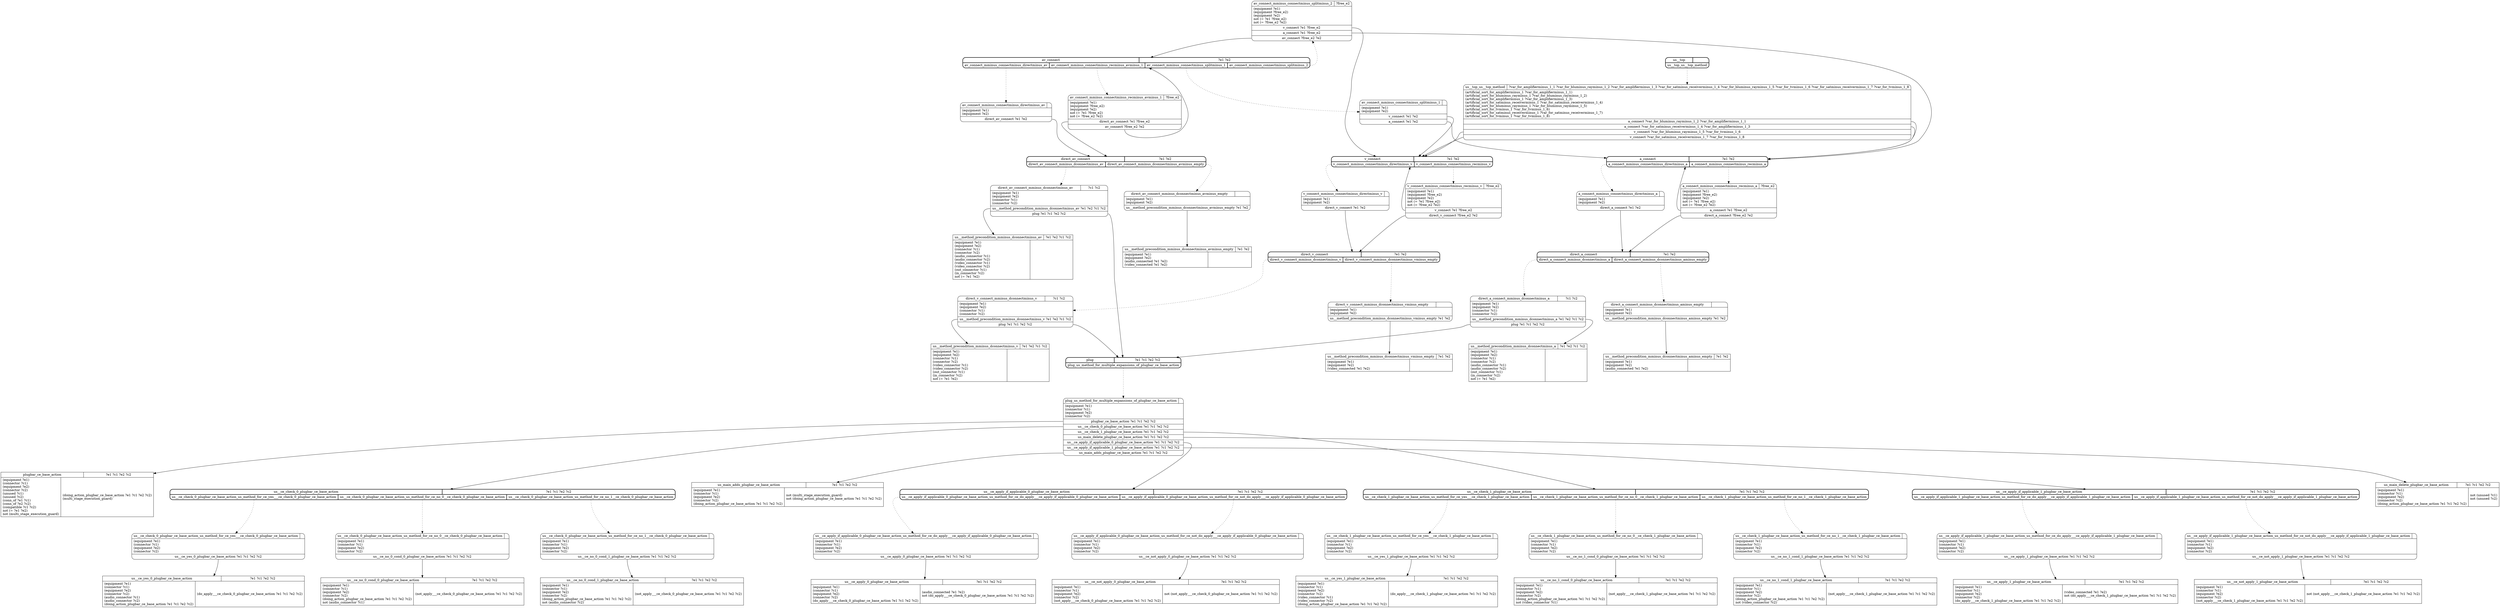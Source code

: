 // Generated by Hype
digraph "d" {
  nodesep=1
  ranksep=1
  // Operators
  "us__ce_yes_0_plugbar_ce_base_action" [
    shape=record
    label="{{us__ce_yes_0_plugbar_ce_base_action|?e1 ?c1 ?e2 ?c2}|{(equipment ?e1)\l(connector ?c1)\l(equipment ?e2)\l(connector ?c2)\l(audio_connector ?c1)\l(audio_connector ?c2)\l(doing_action_plugbar_ce_base_action ?e1 ?c1 ?e2 ?c2)\l|(do_apply___ce_check_0_plugbar_ce_base_action ?e1 ?c1 ?e2 ?c2)\l}}"
  ]
  "us__ce_no_0_cond_0_plugbar_ce_base_action" [
    shape=record
    label="{{us__ce_no_0_cond_0_plugbar_ce_base_action|?e1 ?c1 ?e2 ?c2}|{(equipment ?e1)\l(connector ?c1)\l(equipment ?e2)\l(connector ?c2)\l(doing_action_plugbar_ce_base_action ?e1 ?c1 ?e2 ?c2)\lnot (audio_connector ?c1)\l|(not_apply___ce_check_0_plugbar_ce_base_action ?e1 ?c1 ?e2 ?c2)\l}}"
  ]
  "us__ce_no_0_cond_1_plugbar_ce_base_action" [
    shape=record
    label="{{us__ce_no_0_cond_1_plugbar_ce_base_action|?e1 ?c1 ?e2 ?c2}|{(equipment ?e1)\l(connector ?c1)\l(equipment ?e2)\l(connector ?c2)\l(doing_action_plugbar_ce_base_action ?e1 ?c1 ?e2 ?c2)\lnot (audio_connector ?c2)\l|(not_apply___ce_check_0_plugbar_ce_base_action ?e1 ?c1 ?e2 ?c2)\l}}"
  ]
  "us__ce_apply_0_plugbar_ce_base_action" [
    shape=record
    label="{{us__ce_apply_0_plugbar_ce_base_action|?e1 ?c1 ?e2 ?c2}|{(equipment ?e1)\l(connector ?c1)\l(equipment ?e2)\l(connector ?c2)\l(do_apply___ce_check_0_plugbar_ce_base_action ?e1 ?c1 ?e2 ?c2)\l|(audio_connected ?e1 ?e2)\lnot (do_apply___ce_check_0_plugbar_ce_base_action ?e1 ?c1 ?e2 ?c2)\l}}"
  ]
  "us__ce_not_apply_0_plugbar_ce_base_action" [
    shape=record
    label="{{us__ce_not_apply_0_plugbar_ce_base_action|?e1 ?c1 ?e2 ?c2}|{(equipment ?e1)\l(connector ?c1)\l(equipment ?e2)\l(connector ?c2)\l(not_apply___ce_check_0_plugbar_ce_base_action ?e1 ?c1 ?e2 ?c2)\l|not (not_apply___ce_check_0_plugbar_ce_base_action ?e1 ?c1 ?e2 ?c2)\l}}"
  ]
  "us__ce_yes_1_plugbar_ce_base_action" [
    shape=record
    label="{{us__ce_yes_1_plugbar_ce_base_action|?e1 ?c1 ?e2 ?c2}|{(equipment ?e1)\l(connector ?c1)\l(equipment ?e2)\l(connector ?c2)\l(video_connector ?c1)\l(video_connector ?c2)\l(doing_action_plugbar_ce_base_action ?e1 ?c1 ?e2 ?c2)\l|(do_apply___ce_check_1_plugbar_ce_base_action ?e1 ?c1 ?e2 ?c2)\l}}"
  ]
  "us__ce_no_1_cond_0_plugbar_ce_base_action" [
    shape=record
    label="{{us__ce_no_1_cond_0_plugbar_ce_base_action|?e1 ?c1 ?e2 ?c2}|{(equipment ?e1)\l(connector ?c1)\l(equipment ?e2)\l(connector ?c2)\l(doing_action_plugbar_ce_base_action ?e1 ?c1 ?e2 ?c2)\lnot (video_connector ?c1)\l|(not_apply___ce_check_1_plugbar_ce_base_action ?e1 ?c1 ?e2 ?c2)\l}}"
  ]
  "us__ce_no_1_cond_1_plugbar_ce_base_action" [
    shape=record
    label="{{us__ce_no_1_cond_1_plugbar_ce_base_action|?e1 ?c1 ?e2 ?c2}|{(equipment ?e1)\l(connector ?c1)\l(equipment ?e2)\l(connector ?c2)\l(doing_action_plugbar_ce_base_action ?e1 ?c1 ?e2 ?c2)\lnot (video_connector ?c2)\l|(not_apply___ce_check_1_plugbar_ce_base_action ?e1 ?c1 ?e2 ?c2)\l}}"
  ]
  "us__ce_apply_1_plugbar_ce_base_action" [
    shape=record
    label="{{us__ce_apply_1_plugbar_ce_base_action|?e1 ?c1 ?e2 ?c2}|{(equipment ?e1)\l(connector ?c1)\l(equipment ?e2)\l(connector ?c2)\l(do_apply___ce_check_1_plugbar_ce_base_action ?e1 ?c1 ?e2 ?c2)\l|(video_connected ?e1 ?e2)\lnot (do_apply___ce_check_1_plugbar_ce_base_action ?e1 ?c1 ?e2 ?c2)\l}}"
  ]
  "us__ce_not_apply_1_plugbar_ce_base_action" [
    shape=record
    label="{{us__ce_not_apply_1_plugbar_ce_base_action|?e1 ?c1 ?e2 ?c2}|{(equipment ?e1)\l(connector ?c1)\l(equipment ?e2)\l(connector ?c2)\l(not_apply___ce_check_1_plugbar_ce_base_action ?e1 ?c1 ?e2 ?c2)\l|not (not_apply___ce_check_1_plugbar_ce_base_action ?e1 ?c1 ?e2 ?c2)\l}}"
  ]
  "us_main_delete_plugbar_ce_base_action" [
    shape=record
    label="{{us_main_delete_plugbar_ce_base_action|?e1 ?c1 ?e2 ?c2}|{(equipment ?e1)\l(connector ?c1)\l(equipment ?e2)\l(connector ?c2)\l(doing_action_plugbar_ce_base_action ?e1 ?c1 ?e2 ?c2)\l|not (unused ?c1)\lnot (unused ?c2)\l}}"
  ]
  "us_main_adds_plugbar_ce_base_action" [
    shape=record
    label="{{us_main_adds_plugbar_ce_base_action|?e1 ?c1 ?e2 ?c2}|{(equipment ?e1)\l(connector ?c1)\l(equipment ?e2)\l(connector ?c2)\l(doing_action_plugbar_ce_base_action ?e1 ?c1 ?e2 ?c2)\l|not (multi_stage_execution_guard)\lnot (doing_action_plugbar_ce_base_action ?e1 ?c1 ?e2 ?c2)\l}}"
  ]
  "plugbar_ce_base_action" [
    shape=record
    label="{{plugbar_ce_base_action|?e1 ?c1 ?e2 ?c2}|{(equipment ?e1)\l(connector ?c1)\l(equipment ?e2)\l(connector ?c2)\l(unused ?c1)\l(unused ?c2)\l(conn_of ?e1 ?c1)\l(conn_of ?e2 ?c2)\l(compatible ?c1 ?c2)\lnot (= ?e1 ?e2)\lnot (multi_stage_execution_guard)\l|(doing_action_plugbar_ce_base_action ?e1 ?c1 ?e2 ?c2)\l(multi_stage_execution_guard)\l}}"
  ]
  "us__method_precondition_mminus_dconnectminus_a" [
    shape=record
    label="{{us__method_precondition_mminus_dconnectminus_a|?e1 ?e2 ?c1 ?c2}|{(equipment ?e1)\l(equipment ?e2)\l(connector ?c1)\l(connector ?c2)\l(audio_connector ?c1)\l(audio_connector ?c2)\l(out_connector ?c1)\l(in_connector ?c2)\lnot (= ?e1 ?e2)\l|}}"
  ]
  "us__method_precondition_mminus_dconnectminus_aminus_empty" [
    shape=record
    label="{{us__method_precondition_mminus_dconnectminus_aminus_empty|?e1 ?e2}|{(equipment ?e1)\l(equipment ?e2)\l(audio_connected ?e1 ?e2)\l|}}"
  ]
  "us__method_precondition_mminus_dconnectminus_av" [
    shape=record
    label="{{us__method_precondition_mminus_dconnectminus_av|?e1 ?e2 ?c1 ?c2}|{(equipment ?e1)\l(equipment ?e2)\l(connector ?c1)\l(connector ?c2)\l(audio_connector ?c1)\l(audio_connector ?c2)\l(video_connector ?c1)\l(video_connector ?c2)\l(out_connector ?c1)\l(in_connector ?c2)\lnot (= ?e1 ?e2)\l|}}"
  ]
  "us__method_precondition_mminus_dconnectminus_avminus_empty" [
    shape=record
    label="{{us__method_precondition_mminus_dconnectminus_avminus_empty|?e1 ?e2}|{(equipment ?e1)\l(equipment ?e2)\l(audio_connected ?e1 ?e2)\l(video_connected ?e1 ?e2)\l|}}"
  ]
  "us__method_precondition_mminus_dconnectminus_v" [
    shape=record
    label="{{us__method_precondition_mminus_dconnectminus_v|?e1 ?e2 ?c1 ?c2}|{(equipment ?e1)\l(equipment ?e2)\l(connector ?c1)\l(connector ?c2)\l(video_connector ?c1)\l(video_connector ?c2)\l(out_connector ?c1)\l(in_connector ?c2)\lnot (= ?e1 ?e2)\l|}}"
  ]
  "us__method_precondition_mminus_dconnectminus_vminus_empty" [
    shape=record
    label="{{us__method_precondition_mminus_dconnectminus_vminus_empty|?e1 ?e2}|{(equipment ?e1)\l(equipment ?e2)\l(video_connected ?e1 ?e2)\l|}}"
  ]
  // Methods
  "us__ce_check_0_plugbar_ce_base_action" [
    shape=Mrecord
    style=bold
    label="{{us__ce_check_0_plugbar_ce_base_action|?e1 ?c1 ?e2 ?c2}|{<n0>us__ce_check_0_plugbar_ce_base_action_us_method_for_ce_yes___ce_check_0_plugbar_ce_base_action|<n1>us__ce_check_0_plugbar_ce_base_action_us_method_for_ce_no_0__ce_check_0_plugbar_ce_base_action|<n2>us__ce_check_0_plugbar_ce_base_action_us_method_for_ce_no_1__ce_check_0_plugbar_ce_base_action}}"
  ]
  "label_us__ce_check_0_plugbar_ce_base_action_us_method_for_ce_yes___ce_check_0_plugbar_ce_base_action" [
    shape=Mrecord
    label="{{us__ce_check_0_plugbar_ce_base_action_us_method_for_ce_yes___ce_check_0_plugbar_ce_base_action|}|(equipment ?e1)\l(connector ?c1)\l(equipment ?e2)\l(connector ?c2)\l|<n0>us__ce_yes_0_plugbar_ce_base_action ?e1 ?c1 ?e2 ?c2}"
  ]
  "us__ce_check_0_plugbar_ce_base_action":n0 -> "label_us__ce_check_0_plugbar_ce_base_action_us_method_for_ce_yes___ce_check_0_plugbar_ce_base_action" [style=dotted]
  "label_us__ce_check_0_plugbar_ce_base_action_us_method_for_ce_yes___ce_check_0_plugbar_ce_base_action":n0 -> "us__ce_yes_0_plugbar_ce_base_action"
  "label_us__ce_check_0_plugbar_ce_base_action_us_method_for_ce_no_0__ce_check_0_plugbar_ce_base_action" [
    shape=Mrecord
    label="{{us__ce_check_0_plugbar_ce_base_action_us_method_for_ce_no_0__ce_check_0_plugbar_ce_base_action|}|(equipment ?e1)\l(connector ?c1)\l(equipment ?e2)\l(connector ?c2)\l|<n0>us__ce_no_0_cond_0_plugbar_ce_base_action ?e1 ?c1 ?e2 ?c2}"
  ]
  "us__ce_check_0_plugbar_ce_base_action":n1 -> "label_us__ce_check_0_plugbar_ce_base_action_us_method_for_ce_no_0__ce_check_0_plugbar_ce_base_action" [style=dotted]
  "label_us__ce_check_0_plugbar_ce_base_action_us_method_for_ce_no_0__ce_check_0_plugbar_ce_base_action":n0 -> "us__ce_no_0_cond_0_plugbar_ce_base_action"
  "label_us__ce_check_0_plugbar_ce_base_action_us_method_for_ce_no_1__ce_check_0_plugbar_ce_base_action" [
    shape=Mrecord
    label="{{us__ce_check_0_plugbar_ce_base_action_us_method_for_ce_no_1__ce_check_0_plugbar_ce_base_action|}|(equipment ?e1)\l(connector ?c1)\l(equipment ?e2)\l(connector ?c2)\l|<n0>us__ce_no_0_cond_1_plugbar_ce_base_action ?e1 ?c1 ?e2 ?c2}"
  ]
  "us__ce_check_0_plugbar_ce_base_action":n2 -> "label_us__ce_check_0_plugbar_ce_base_action_us_method_for_ce_no_1__ce_check_0_plugbar_ce_base_action" [style=dotted]
  "label_us__ce_check_0_plugbar_ce_base_action_us_method_for_ce_no_1__ce_check_0_plugbar_ce_base_action":n0 -> "us__ce_no_0_cond_1_plugbar_ce_base_action"
  "us__ce_apply_if_applicable_0_plugbar_ce_base_action" [
    shape=Mrecord
    style=bold
    label="{{us__ce_apply_if_applicable_0_plugbar_ce_base_action|?e1 ?c1 ?e2 ?c2}|{<n0>us__ce_apply_if_applicable_0_plugbar_ce_base_action_us_method_for_ce_do_apply___ce_apply_if_applicable_0_plugbar_ce_base_action|<n1>us__ce_apply_if_applicable_0_plugbar_ce_base_action_us_method_for_ce_not_do_apply___ce_apply_if_applicable_0_plugbar_ce_base_action}}"
  ]
  "label_us__ce_apply_if_applicable_0_plugbar_ce_base_action_us_method_for_ce_do_apply___ce_apply_if_applicable_0_plugbar_ce_base_action" [
    shape=Mrecord
    label="{{us__ce_apply_if_applicable_0_plugbar_ce_base_action_us_method_for_ce_do_apply___ce_apply_if_applicable_0_plugbar_ce_base_action|}|(equipment ?e1)\l(connector ?c1)\l(equipment ?e2)\l(connector ?c2)\l|<n0>us__ce_apply_0_plugbar_ce_base_action ?e1 ?c1 ?e2 ?c2}"
  ]
  "us__ce_apply_if_applicable_0_plugbar_ce_base_action":n0 -> "label_us__ce_apply_if_applicable_0_plugbar_ce_base_action_us_method_for_ce_do_apply___ce_apply_if_applicable_0_plugbar_ce_base_action" [style=dotted]
  "label_us__ce_apply_if_applicable_0_plugbar_ce_base_action_us_method_for_ce_do_apply___ce_apply_if_applicable_0_plugbar_ce_base_action":n0 -> "us__ce_apply_0_plugbar_ce_base_action"
  "label_us__ce_apply_if_applicable_0_plugbar_ce_base_action_us_method_for_ce_not_do_apply___ce_apply_if_applicable_0_plugbar_ce_base_action" [
    shape=Mrecord
    label="{{us__ce_apply_if_applicable_0_plugbar_ce_base_action_us_method_for_ce_not_do_apply___ce_apply_if_applicable_0_plugbar_ce_base_action|}|(equipment ?e1)\l(connector ?c1)\l(equipment ?e2)\l(connector ?c2)\l|<n0>us__ce_not_apply_0_plugbar_ce_base_action ?e1 ?c1 ?e2 ?c2}"
  ]
  "us__ce_apply_if_applicable_0_plugbar_ce_base_action":n1 -> "label_us__ce_apply_if_applicable_0_plugbar_ce_base_action_us_method_for_ce_not_do_apply___ce_apply_if_applicable_0_plugbar_ce_base_action" [style=dotted]
  "label_us__ce_apply_if_applicable_0_plugbar_ce_base_action_us_method_for_ce_not_do_apply___ce_apply_if_applicable_0_plugbar_ce_base_action":n0 -> "us__ce_not_apply_0_plugbar_ce_base_action"
  "us__ce_check_1_plugbar_ce_base_action" [
    shape=Mrecord
    style=bold
    label="{{us__ce_check_1_plugbar_ce_base_action|?e1 ?c1 ?e2 ?c2}|{<n0>us__ce_check_1_plugbar_ce_base_action_us_method_for_ce_yes___ce_check_1_plugbar_ce_base_action|<n1>us__ce_check_1_plugbar_ce_base_action_us_method_for_ce_no_0__ce_check_1_plugbar_ce_base_action|<n2>us__ce_check_1_plugbar_ce_base_action_us_method_for_ce_no_1__ce_check_1_plugbar_ce_base_action}}"
  ]
  "label_us__ce_check_1_plugbar_ce_base_action_us_method_for_ce_yes___ce_check_1_plugbar_ce_base_action" [
    shape=Mrecord
    label="{{us__ce_check_1_plugbar_ce_base_action_us_method_for_ce_yes___ce_check_1_plugbar_ce_base_action|}|(equipment ?e1)\l(connector ?c1)\l(equipment ?e2)\l(connector ?c2)\l|<n0>us__ce_yes_1_plugbar_ce_base_action ?e1 ?c1 ?e2 ?c2}"
  ]
  "us__ce_check_1_plugbar_ce_base_action":n0 -> "label_us__ce_check_1_plugbar_ce_base_action_us_method_for_ce_yes___ce_check_1_plugbar_ce_base_action" [style=dotted]
  "label_us__ce_check_1_plugbar_ce_base_action_us_method_for_ce_yes___ce_check_1_plugbar_ce_base_action":n0 -> "us__ce_yes_1_plugbar_ce_base_action"
  "label_us__ce_check_1_plugbar_ce_base_action_us_method_for_ce_no_0__ce_check_1_plugbar_ce_base_action" [
    shape=Mrecord
    label="{{us__ce_check_1_plugbar_ce_base_action_us_method_for_ce_no_0__ce_check_1_plugbar_ce_base_action|}|(equipment ?e1)\l(connector ?c1)\l(equipment ?e2)\l(connector ?c2)\l|<n0>us__ce_no_1_cond_0_plugbar_ce_base_action ?e1 ?c1 ?e2 ?c2}"
  ]
  "us__ce_check_1_plugbar_ce_base_action":n1 -> "label_us__ce_check_1_plugbar_ce_base_action_us_method_for_ce_no_0__ce_check_1_plugbar_ce_base_action" [style=dotted]
  "label_us__ce_check_1_plugbar_ce_base_action_us_method_for_ce_no_0__ce_check_1_plugbar_ce_base_action":n0 -> "us__ce_no_1_cond_0_plugbar_ce_base_action"
  "label_us__ce_check_1_plugbar_ce_base_action_us_method_for_ce_no_1__ce_check_1_plugbar_ce_base_action" [
    shape=Mrecord
    label="{{us__ce_check_1_plugbar_ce_base_action_us_method_for_ce_no_1__ce_check_1_plugbar_ce_base_action|}|(equipment ?e1)\l(connector ?c1)\l(equipment ?e2)\l(connector ?c2)\l|<n0>us__ce_no_1_cond_1_plugbar_ce_base_action ?e1 ?c1 ?e2 ?c2}"
  ]
  "us__ce_check_1_plugbar_ce_base_action":n2 -> "label_us__ce_check_1_plugbar_ce_base_action_us_method_for_ce_no_1__ce_check_1_plugbar_ce_base_action" [style=dotted]
  "label_us__ce_check_1_plugbar_ce_base_action_us_method_for_ce_no_1__ce_check_1_plugbar_ce_base_action":n0 -> "us__ce_no_1_cond_1_plugbar_ce_base_action"
  "us__ce_apply_if_applicable_1_plugbar_ce_base_action" [
    shape=Mrecord
    style=bold
    label="{{us__ce_apply_if_applicable_1_plugbar_ce_base_action|?e1 ?c1 ?e2 ?c2}|{<n0>us__ce_apply_if_applicable_1_plugbar_ce_base_action_us_method_for_ce_do_apply___ce_apply_if_applicable_1_plugbar_ce_base_action|<n1>us__ce_apply_if_applicable_1_plugbar_ce_base_action_us_method_for_ce_not_do_apply___ce_apply_if_applicable_1_plugbar_ce_base_action}}"
  ]
  "label_us__ce_apply_if_applicable_1_plugbar_ce_base_action_us_method_for_ce_do_apply___ce_apply_if_applicable_1_plugbar_ce_base_action" [
    shape=Mrecord
    label="{{us__ce_apply_if_applicable_1_plugbar_ce_base_action_us_method_for_ce_do_apply___ce_apply_if_applicable_1_plugbar_ce_base_action|}|(equipment ?e1)\l(connector ?c1)\l(equipment ?e2)\l(connector ?c2)\l|<n0>us__ce_apply_1_plugbar_ce_base_action ?e1 ?c1 ?e2 ?c2}"
  ]
  "us__ce_apply_if_applicable_1_plugbar_ce_base_action":n0 -> "label_us__ce_apply_if_applicable_1_plugbar_ce_base_action_us_method_for_ce_do_apply___ce_apply_if_applicable_1_plugbar_ce_base_action" [style=dotted]
  "label_us__ce_apply_if_applicable_1_plugbar_ce_base_action_us_method_for_ce_do_apply___ce_apply_if_applicable_1_plugbar_ce_base_action":n0 -> "us__ce_apply_1_plugbar_ce_base_action"
  "label_us__ce_apply_if_applicable_1_plugbar_ce_base_action_us_method_for_ce_not_do_apply___ce_apply_if_applicable_1_plugbar_ce_base_action" [
    shape=Mrecord
    label="{{us__ce_apply_if_applicable_1_plugbar_ce_base_action_us_method_for_ce_not_do_apply___ce_apply_if_applicable_1_plugbar_ce_base_action|}|(equipment ?e1)\l(connector ?c1)\l(equipment ?e2)\l(connector ?c2)\l|<n0>us__ce_not_apply_1_plugbar_ce_base_action ?e1 ?c1 ?e2 ?c2}"
  ]
  "us__ce_apply_if_applicable_1_plugbar_ce_base_action":n1 -> "label_us__ce_apply_if_applicable_1_plugbar_ce_base_action_us_method_for_ce_not_do_apply___ce_apply_if_applicable_1_plugbar_ce_base_action" [style=dotted]
  "label_us__ce_apply_if_applicable_1_plugbar_ce_base_action_us_method_for_ce_not_do_apply___ce_apply_if_applicable_1_plugbar_ce_base_action":n0 -> "us__ce_not_apply_1_plugbar_ce_base_action"
  "plug" [
    shape=Mrecord
    style=bold
    label="{{plug|?e1 ?c1 ?e2 ?c2}|{<n0>plug_us_method_for_multiple_expansions_of_plugbar_ce_base_action}}"
  ]
  "label_plug_us_method_for_multiple_expansions_of_plugbar_ce_base_action" [
    shape=Mrecord
    label="{{plug_us_method_for_multiple_expansions_of_plugbar_ce_base_action|}|(equipment ?e1)\l(connector ?c1)\l(equipment ?e2)\l(connector ?c2)\l|<n0>plugbar_ce_base_action ?e1 ?c1 ?e2 ?c2|<n1>us__ce_check_0_plugbar_ce_base_action ?e1 ?c1 ?e2 ?c2|<n2>us__ce_check_1_plugbar_ce_base_action ?e1 ?c1 ?e2 ?c2|<n3>us_main_delete_plugbar_ce_base_action ?e1 ?c1 ?e2 ?c2|<n4>us__ce_apply_if_applicable_0_plugbar_ce_base_action ?e1 ?c1 ?e2 ?c2|<n5>us__ce_apply_if_applicable_1_plugbar_ce_base_action ?e1 ?c1 ?e2 ?c2|<n6>us_main_adds_plugbar_ce_base_action ?e1 ?c1 ?e2 ?c2}"
  ]
  "plug":n0 -> "label_plug_us_method_for_multiple_expansions_of_plugbar_ce_base_action" [style=dotted]
  "label_plug_us_method_for_multiple_expansions_of_plugbar_ce_base_action":n0 -> "plugbar_ce_base_action"
  "label_plug_us_method_for_multiple_expansions_of_plugbar_ce_base_action":n1 -> "us__ce_check_0_plugbar_ce_base_action"
  "label_plug_us_method_for_multiple_expansions_of_plugbar_ce_base_action":n2 -> "us__ce_check_1_plugbar_ce_base_action"
  "label_plug_us_method_for_multiple_expansions_of_plugbar_ce_base_action":n3 -> "us_main_delete_plugbar_ce_base_action"
  "label_plug_us_method_for_multiple_expansions_of_plugbar_ce_base_action":n4 -> "us__ce_apply_if_applicable_0_plugbar_ce_base_action"
  "label_plug_us_method_for_multiple_expansions_of_plugbar_ce_base_action":n5 -> "us__ce_apply_if_applicable_1_plugbar_ce_base_action"
  "label_plug_us_method_for_multiple_expansions_of_plugbar_ce_base_action":n6 -> "us_main_adds_plugbar_ce_base_action"
  "a_connect" [
    shape=Mrecord
    style=bold
    label="{{a_connect|?e1 ?e2}|{<n0>a_connect_mminus_connectminus_directminus_a|<n1>a_connect_mminus_connectminus_recminus_a}}"
  ]
  "label_a_connect_mminus_connectminus_directminus_a" [
    shape=Mrecord
    label="{{a_connect_mminus_connectminus_directminus_a|}|(equipment ?e1)\l(equipment ?e2)\l|<n0>direct_a_connect ?e1 ?e2}"
  ]
  "a_connect":n0 -> "label_a_connect_mminus_connectminus_directminus_a" [style=dotted]
  "label_a_connect_mminus_connectminus_directminus_a":n0 -> "direct_a_connect"
  "label_a_connect_mminus_connectminus_recminus_a" [
    shape=Mrecord
    label="{{a_connect_mminus_connectminus_recminus_a|?free_e2}|(equipment ?e1)\l(equipment ?free_e2)\l(equipment ?e2)\lnot (= ?e1 ?free_e2)\lnot (= ?free_e2 ?e2)\l|<n0>a_connect ?e1 ?free_e2|<n1>direct_a_connect ?free_e2 ?e2}"
  ]
  "a_connect":n1 -> "label_a_connect_mminus_connectminus_recminus_a" [style=dotted]
  "label_a_connect_mminus_connectminus_recminus_a":n0 -> "a_connect"
  "label_a_connect_mminus_connectminus_recminus_a":n1 -> "direct_a_connect"
  "v_connect" [
    shape=Mrecord
    style=bold
    label="{{v_connect|?e1 ?e2}|{<n0>v_connect_mminus_connectminus_directminus_v|<n1>v_connect_mminus_connectminus_recminus_v}}"
  ]
  "label_v_connect_mminus_connectminus_directminus_v" [
    shape=Mrecord
    label="{{v_connect_mminus_connectminus_directminus_v|}|(equipment ?e1)\l(equipment ?e2)\l|<n0>direct_v_connect ?e1 ?e2}"
  ]
  "v_connect":n0 -> "label_v_connect_mminus_connectminus_directminus_v" [style=dotted]
  "label_v_connect_mminus_connectminus_directminus_v":n0 -> "direct_v_connect"
  "label_v_connect_mminus_connectminus_recminus_v" [
    shape=Mrecord
    label="{{v_connect_mminus_connectminus_recminus_v|?free_e2}|(equipment ?e1)\l(equipment ?free_e2)\l(equipment ?e2)\lnot (= ?e1 ?free_e2)\lnot (= ?free_e2 ?e2)\l|<n0>v_connect ?e1 ?free_e2|<n1>direct_v_connect ?free_e2 ?e2}"
  ]
  "v_connect":n1 -> "label_v_connect_mminus_connectminus_recminus_v" [style=dotted]
  "label_v_connect_mminus_connectminus_recminus_v":n0 -> "v_connect"
  "label_v_connect_mminus_connectminus_recminus_v":n1 -> "direct_v_connect"
  "av_connect" [
    shape=Mrecord
    style=bold
    label="{{av_connect|?e1 ?e2}|{<n0>av_connect_mminus_connectminus_directminus_av|<n1>av_connect_mminus_connectminus_recminus_avminus_1|<n2>av_connect_mminus_connectminus_splitminus_1|<n3>av_connect_mminus_connectminus_splitminus_2}}"
  ]
  "label_av_connect_mminus_connectminus_directminus_av" [
    shape=Mrecord
    label="{{av_connect_mminus_connectminus_directminus_av|}|(equipment ?e1)\l(equipment ?e2)\l|<n0>direct_av_connect ?e1 ?e2}"
  ]
  "av_connect":n0 -> "label_av_connect_mminus_connectminus_directminus_av" [style=dotted]
  "label_av_connect_mminus_connectminus_directminus_av":n0 -> "direct_av_connect"
  "label_av_connect_mminus_connectminus_recminus_avminus_1" [
    shape=Mrecord
    label="{{av_connect_mminus_connectminus_recminus_avminus_1|?free_e2}|(equipment ?e1)\l(equipment ?free_e2)\l(equipment ?e2)\lnot (= ?e1 ?free_e2)\lnot (= ?free_e2 ?e2)\l|<n0>direct_av_connect ?e1 ?free_e2|<n1>av_connect ?free_e2 ?e2}"
  ]
  "av_connect":n1 -> "label_av_connect_mminus_connectminus_recminus_avminus_1" [style=dotted]
  "label_av_connect_mminus_connectminus_recminus_avminus_1":n0 -> "direct_av_connect"
  "label_av_connect_mminus_connectminus_recminus_avminus_1":n1 -> "av_connect"
  "label_av_connect_mminus_connectminus_splitminus_1" [
    shape=Mrecord
    label="{{av_connect_mminus_connectminus_splitminus_1|}|(equipment ?e1)\l(equipment ?e2)\l|<n0>v_connect ?e1 ?e2|<n1>a_connect ?e1 ?e2}"
  ]
  "av_connect":n2 -> "label_av_connect_mminus_connectminus_splitminus_1" [style=dotted]
  "label_av_connect_mminus_connectminus_splitminus_1":n0 -> "v_connect"
  "label_av_connect_mminus_connectminus_splitminus_1":n1 -> "a_connect"
  "label_av_connect_mminus_connectminus_splitminus_2" [
    shape=Mrecord
    label="{{av_connect_mminus_connectminus_splitminus_2|?free_e2}|(equipment ?e1)\l(equipment ?free_e2)\l(equipment ?e2)\lnot (= ?e1 ?free_e2)\lnot (= ?free_e2 ?e2)\l|<n0>v_connect ?e1 ?free_e2|<n1>a_connect ?e1 ?free_e2|<n2>av_connect ?free_e2 ?e2}"
  ]
  "av_connect":n3 -> "label_av_connect_mminus_connectminus_splitminus_2" [style=dotted]
  "label_av_connect_mminus_connectminus_splitminus_2":n0 -> "v_connect"
  "label_av_connect_mminus_connectminus_splitminus_2":n1 -> "a_connect"
  "label_av_connect_mminus_connectminus_splitminus_2":n2 -> "av_connect"
  "direct_a_connect" [
    shape=Mrecord
    style=bold
    label="{{direct_a_connect|?e1 ?e2}|{<n0>direct_a_connect_mminus_dconnectminus_a|<n1>direct_a_connect_mminus_dconnectminus_aminus_empty}}"
  ]
  "label_direct_a_connect_mminus_dconnectminus_a" [
    shape=Mrecord
    label="{{direct_a_connect_mminus_dconnectminus_a|?c1 ?c2}|(equipment ?e1)\l(equipment ?e2)\l(connector ?c1)\l(connector ?c2)\l|<n0>us__method_precondition_mminus_dconnectminus_a ?e1 ?e2 ?c1 ?c2|<n1>plug ?e1 ?c1 ?e2 ?c2}"
  ]
  "direct_a_connect":n0 -> "label_direct_a_connect_mminus_dconnectminus_a" [style=dotted]
  "label_direct_a_connect_mminus_dconnectminus_a":n0 -> "us__method_precondition_mminus_dconnectminus_a"
  "label_direct_a_connect_mminus_dconnectminus_a":n1 -> "plug"
  "label_direct_a_connect_mminus_dconnectminus_aminus_empty" [
    shape=Mrecord
    label="{{direct_a_connect_mminus_dconnectminus_aminus_empty|}|(equipment ?e1)\l(equipment ?e2)\l|<n0>us__method_precondition_mminus_dconnectminus_aminus_empty ?e1 ?e2}"
  ]
  "direct_a_connect":n1 -> "label_direct_a_connect_mminus_dconnectminus_aminus_empty" [style=dotted]
  "label_direct_a_connect_mminus_dconnectminus_aminus_empty":n0 -> "us__method_precondition_mminus_dconnectminus_aminus_empty"
  "direct_v_connect" [
    shape=Mrecord
    style=bold
    label="{{direct_v_connect|?e1 ?e2}|{<n0>direct_v_connect_mminus_dconnectminus_v|<n1>direct_v_connect_mminus_dconnectminus_vminus_empty}}"
  ]
  "label_direct_v_connect_mminus_dconnectminus_v" [
    shape=Mrecord
    label="{{direct_v_connect_mminus_dconnectminus_v|?c1 ?c2}|(equipment ?e1)\l(equipment ?e2)\l(connector ?c1)\l(connector ?c2)\l|<n0>us__method_precondition_mminus_dconnectminus_v ?e1 ?e2 ?c1 ?c2|<n1>plug ?e1 ?c1 ?e2 ?c2}"
  ]
  "direct_v_connect":n0 -> "label_direct_v_connect_mminus_dconnectminus_v" [style=dotted]
  "label_direct_v_connect_mminus_dconnectminus_v":n0 -> "us__method_precondition_mminus_dconnectminus_v"
  "label_direct_v_connect_mminus_dconnectminus_v":n1 -> "plug"
  "label_direct_v_connect_mminus_dconnectminus_vminus_empty" [
    shape=Mrecord
    label="{{direct_v_connect_mminus_dconnectminus_vminus_empty|}|(equipment ?e1)\l(equipment ?e2)\l|<n0>us__method_precondition_mminus_dconnectminus_vminus_empty ?e1 ?e2}"
  ]
  "direct_v_connect":n1 -> "label_direct_v_connect_mminus_dconnectminus_vminus_empty" [style=dotted]
  "label_direct_v_connect_mminus_dconnectminus_vminus_empty":n0 -> "us__method_precondition_mminus_dconnectminus_vminus_empty"
  "direct_av_connect" [
    shape=Mrecord
    style=bold
    label="{{direct_av_connect|?e1 ?e2}|{<n0>direct_av_connect_mminus_dconnectminus_av|<n1>direct_av_connect_mminus_dconnectminus_avminus_empty}}"
  ]
  "label_direct_av_connect_mminus_dconnectminus_av" [
    shape=Mrecord
    label="{{direct_av_connect_mminus_dconnectminus_av|?c1 ?c2}|(equipment ?e1)\l(equipment ?e2)\l(connector ?c1)\l(connector ?c2)\l|<n0>us__method_precondition_mminus_dconnectminus_av ?e1 ?e2 ?c1 ?c2|<n1>plug ?e1 ?c1 ?e2 ?c2}"
  ]
  "direct_av_connect":n0 -> "label_direct_av_connect_mminus_dconnectminus_av" [style=dotted]
  "label_direct_av_connect_mminus_dconnectminus_av":n0 -> "us__method_precondition_mminus_dconnectminus_av"
  "label_direct_av_connect_mminus_dconnectminus_av":n1 -> "plug"
  "label_direct_av_connect_mminus_dconnectminus_avminus_empty" [
    shape=Mrecord
    label="{{direct_av_connect_mminus_dconnectminus_avminus_empty|}|(equipment ?e1)\l(equipment ?e2)\l|<n0>us__method_precondition_mminus_dconnectminus_avminus_empty ?e1 ?e2}"
  ]
  "direct_av_connect":n1 -> "label_direct_av_connect_mminus_dconnectminus_avminus_empty" [style=dotted]
  "label_direct_av_connect_mminus_dconnectminus_avminus_empty":n0 -> "us__method_precondition_mminus_dconnectminus_avminus_empty"
  "us__top" [
    shape=Mrecord
    style=bold
    label="{{us__top|}|{<n0>us__top_us__top_method}}"
  ]
  "label_us__top_us__top_method" [
    shape=Mrecord
    label="{{us__top_us__top_method|?var_for_amplifierminus_1_1 ?var_for_bluminus_rayminus_1_2 ?var_for_amplifierminus_1_3 ?var_for_satminus_receiverminus_1_4 ?var_for_bluminus_rayminus_1_5 ?var_for_tvminus_1_6 ?var_for_satminus_receiverminus_1_7 ?var_for_tvminus_1_8}|(artificial_sort_for_amplifierminus_1 ?var_for_amplifierminus_1_1)\l(artificial_sort_for_bluminus_rayminus_1 ?var_for_bluminus_rayminus_1_2)\l(artificial_sort_for_amplifierminus_1 ?var_for_amplifierminus_1_3)\l(artificial_sort_for_satminus_receiverminus_1 ?var_for_satminus_receiverminus_1_4)\l(artificial_sort_for_bluminus_rayminus_1 ?var_for_bluminus_rayminus_1_5)\l(artificial_sort_for_tvminus_1 ?var_for_tvminus_1_6)\l(artificial_sort_for_satminus_receiverminus_1 ?var_for_satminus_receiverminus_1_7)\l(artificial_sort_for_tvminus_1 ?var_for_tvminus_1_8)\l|<n0>a_connect ?var_for_bluminus_rayminus_1_2 ?var_for_amplifierminus_1_1|<n1>a_connect ?var_for_satminus_receiverminus_1_4 ?var_for_amplifierminus_1_3|<n2>v_connect ?var_for_bluminus_rayminus_1_5 ?var_for_tvminus_1_6|<n3>v_connect ?var_for_satminus_receiverminus_1_7 ?var_for_tvminus_1_8}"
  ]
  "us__top":n0 -> "label_us__top_us__top_method" [style=dotted]
  "label_us__top_us__top_method":n0 -> "a_connect"
  "label_us__top_us__top_method":n1 -> "a_connect"
  "label_us__top_us__top_method":n2 -> "v_connect"
  "label_us__top_us__top_method":n3 -> "v_connect"
}